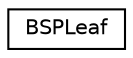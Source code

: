 digraph "Graphical Class Hierarchy"
{
  edge [fontname="Helvetica",fontsize="10",labelfontname="Helvetica",labelfontsize="10"];
  node [fontname="Helvetica",fontsize="10",shape=record];
  rankdir="LR";
  Node1 [label="BSPLeaf",height=0.2,width=0.4,color="black", fillcolor="white", style="filled",URL="$struct_b_s_p_leaf.html"];
}
